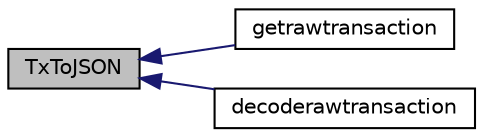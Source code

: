 digraph "TxToJSON"
{
  edge [fontname="Helvetica",fontsize="10",labelfontname="Helvetica",labelfontsize="10"];
  node [fontname="Helvetica",fontsize="10",shape=record];
  rankdir="LR";
  Node276 [label="TxToJSON",height=0.2,width=0.4,color="black", fillcolor="grey75", style="filled", fontcolor="black"];
  Node276 -> Node277 [dir="back",color="midnightblue",fontsize="10",style="solid",fontname="Helvetica"];
  Node277 [label="getrawtransaction",height=0.2,width=0.4,color="black", fillcolor="white", style="filled",URL="$rpcrawtransaction_8cpp.html#a12e1b8a05d99d1544e5343c2282cc55a"];
  Node276 -> Node278 [dir="back",color="midnightblue",fontsize="10",style="solid",fontname="Helvetica"];
  Node278 [label="decoderawtransaction",height=0.2,width=0.4,color="black", fillcolor="white", style="filled",URL="$rpcrawtransaction_8cpp.html#a6775c600b1bfdbb22f38e5f1cd27cfea"];
}
